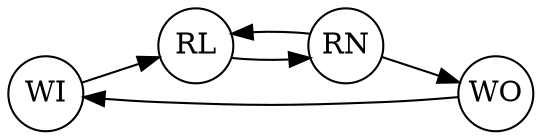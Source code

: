 digraph SM {
    graph[rankdir="LR"];
    node[shape="circle", fixedsize="true", style="very thick"];
    edge[style="very thick"];
    WI -> RL -> RN -> WO;
    WO -> WI;
    RN -> RL;
}
